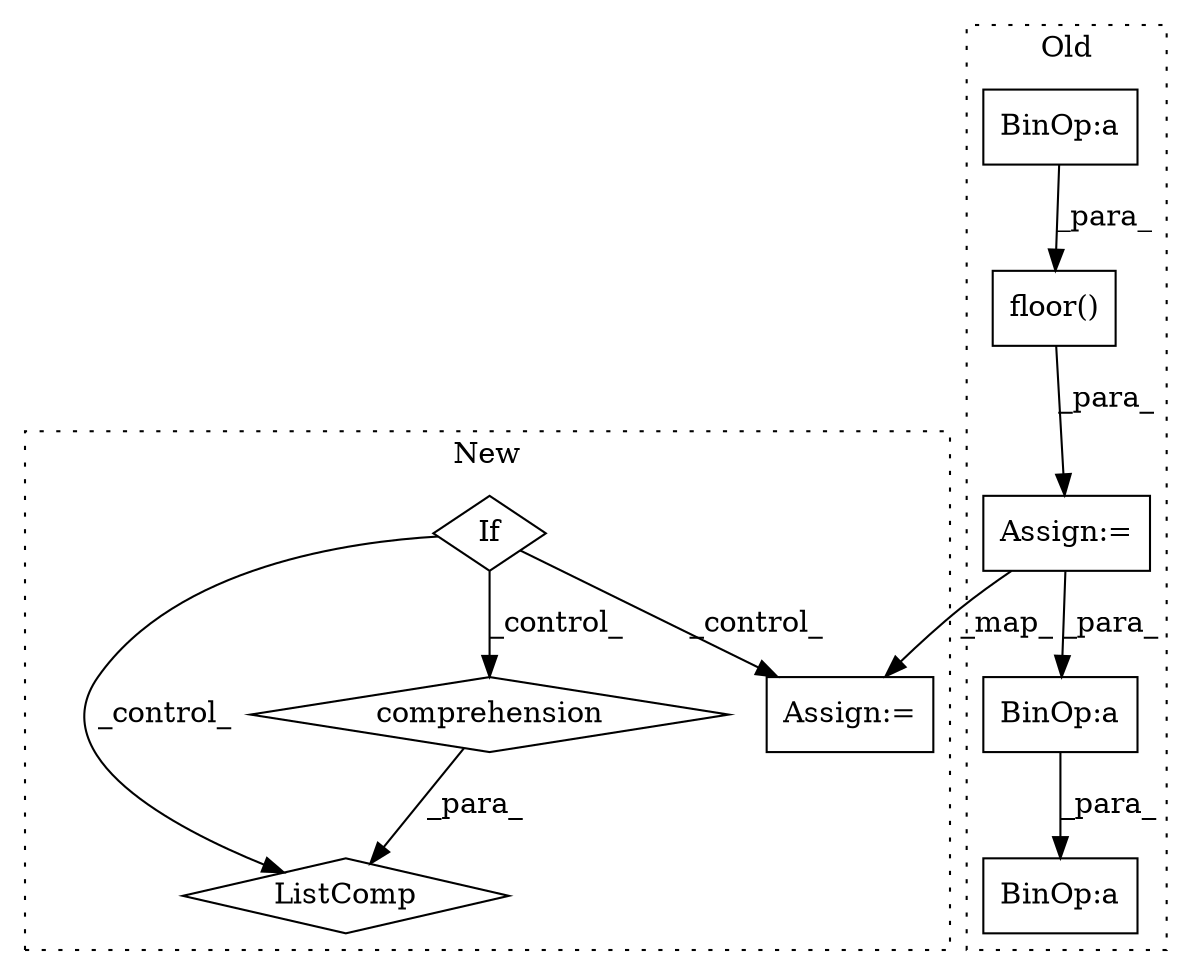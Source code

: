 digraph G {
subgraph cluster0 {
1 [label="floor()" a="75" s="5072,5111" l="9,1" shape="box"];
4 [label="BinOp:a" a="82" s="5533" l="3" shape="box"];
5 [label="BinOp:a" a="82" s="5514" l="3" shape="box"];
6 [label="BinOp:a" a="82" s="5094" l="3" shape="box"];
8 [label="Assign:=" a="68" s="5069" l="3" shape="box"];
label = "Old";
style="dotted";
}
subgraph cluster1 {
2 [label="ListComp" a="106" s="5918" l="31" shape="diamond"];
3 [label="If" a="96" s="5731" l="3" shape="diamond"];
7 [label="comprehension" a="45" s="5929" l="3" shape="diamond"];
9 [label="Assign:=" a="68" s="6254" l="3" shape="box"];
label = "New";
style="dotted";
}
1 -> 8 [label="_para_"];
3 -> 9 [label="_control_"];
3 -> 2 [label="_control_"];
3 -> 7 [label="_control_"];
5 -> 4 [label="_para_"];
6 -> 1 [label="_para_"];
7 -> 2 [label="_para_"];
8 -> 9 [label="_map_"];
8 -> 5 [label="_para_"];
}